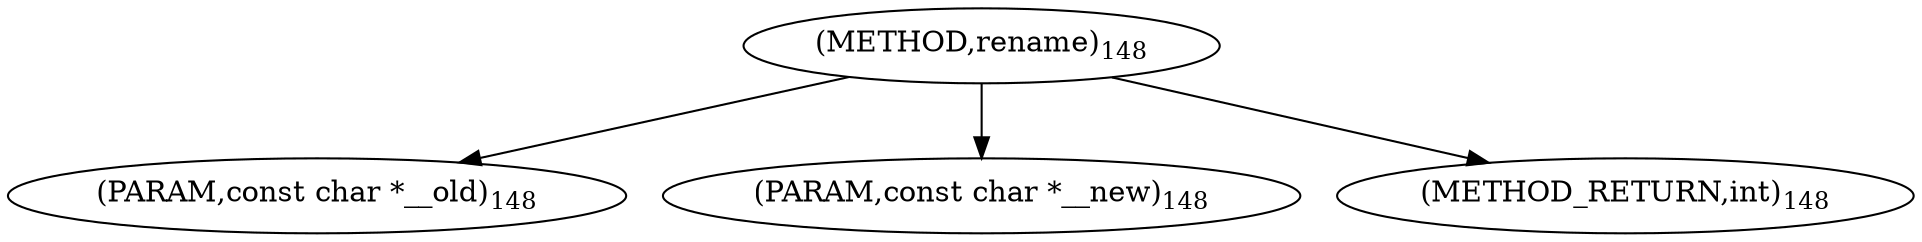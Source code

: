 digraph "rename" {  
"30115" [label = <(METHOD,rename)<SUB>148</SUB>> ]
"30116" [label = <(PARAM,const char *__old)<SUB>148</SUB>> ]
"30117" [label = <(PARAM,const char *__new)<SUB>148</SUB>> ]
"30118" [label = <(METHOD_RETURN,int)<SUB>148</SUB>> ]
  "30115" -> "30116" 
  "30115" -> "30117" 
  "30115" -> "30118" 
}
